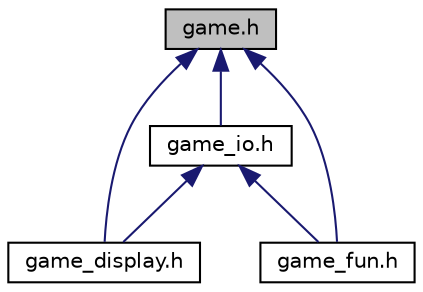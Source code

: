 digraph "game.h"
{
  edge [fontname="Helvetica",fontsize="10",labelfontname="Helvetica",labelfontsize="10"];
  node [fontname="Helvetica",fontsize="10",shape=record];
  Node1 [label="game.h",height=0.2,width=0.4,color="black", fillcolor="grey75", style="filled", fontcolor="black"];
  Node1 -> Node2 [dir="back",color="midnightblue",fontsize="10",style="solid",fontname="Helvetica"];
  Node2 [label="game_display.h",height=0.2,width=0.4,color="black", fillcolor="white", style="filled",URL="$game__display_8h.html",tooltip="This file provides functions to display the map of the game. "];
  Node1 -> Node3 [dir="back",color="midnightblue",fontsize="10",style="solid",fontname="Helvetica"];
  Node3 [label="game_io.h",height=0.2,width=0.4,color="black", fillcolor="white", style="filled",URL="$game__io_8h.html",tooltip="This file provides useful functions to manage the game. "];
  Node3 -> Node2 [dir="back",color="midnightblue",fontsize="10",style="solid",fontname="Helvetica"];
  Node3 -> Node4 [dir="back",color="midnightblue",fontsize="10",style="solid",fontname="Helvetica"];
  Node4 [label="game_fun.h",height=0.2,width=0.4,color="black", fillcolor="white", style="filled",URL="$game__fun_8h_source.html"];
  Node1 -> Node4 [dir="back",color="midnightblue",fontsize="10",style="solid",fontname="Helvetica"];
}
